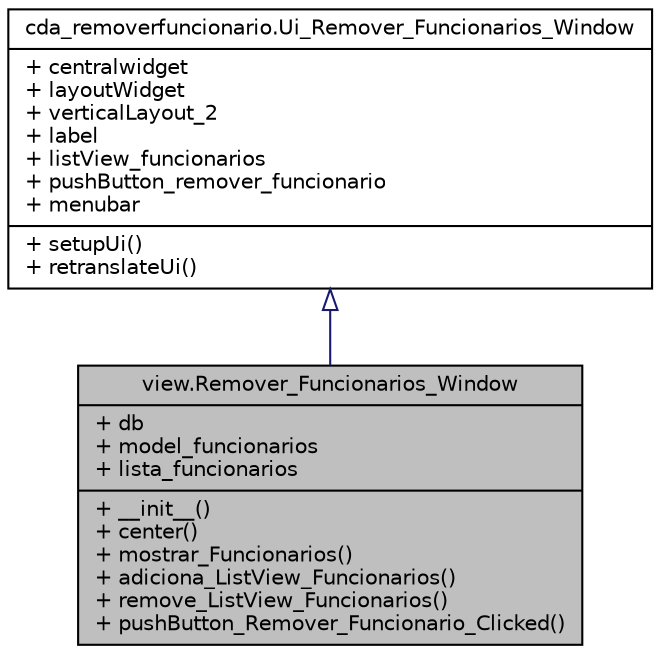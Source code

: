 digraph G
{
 // INTERACTIVE_SVG=YES
  bgcolor="transparent";
  edge [fontname="Helvetica",fontsize="10",labelfontname="Helvetica",labelfontsize="10"];
  node [fontname="Helvetica",fontsize="10",shape=record];
  Node1 [label="{view.Remover_Funcionarios_Window\n|+ db\l+ model_funcionarios\l+ lista_funcionarios\l|+ __init__()\l+ center()\l+ mostrar_Funcionarios()\l+ adiciona_ListView_Funcionarios()\l+ remove_ListView_Funcionarios()\l+ pushButton_Remover_Funcionario_Clicked()\l}",height=0.2,width=0.4,color="black", fillcolor="grey75", style="filled" fontcolor="black"];
  Node2 -> Node1 [dir="back",color="midnightblue",fontsize="10",style="solid",arrowtail="onormal",fontname="Helvetica"];
  Node2 [label="{cda_removerfuncionario.Ui_Remover_Funcionarios_Window\n|+ centralwidget\l+ layoutWidget\l+ verticalLayout_2\l+ label\l+ listView_funcionarios\l+ pushButton_remover_funcionario\l+ menubar\l|+ setupUi()\l+ retranslateUi()\l}",height=0.2,width=0.4,color="black",URL="$classcda__removerfuncionario_1_1_ui___remover___funcionarios___window.html"];
}
